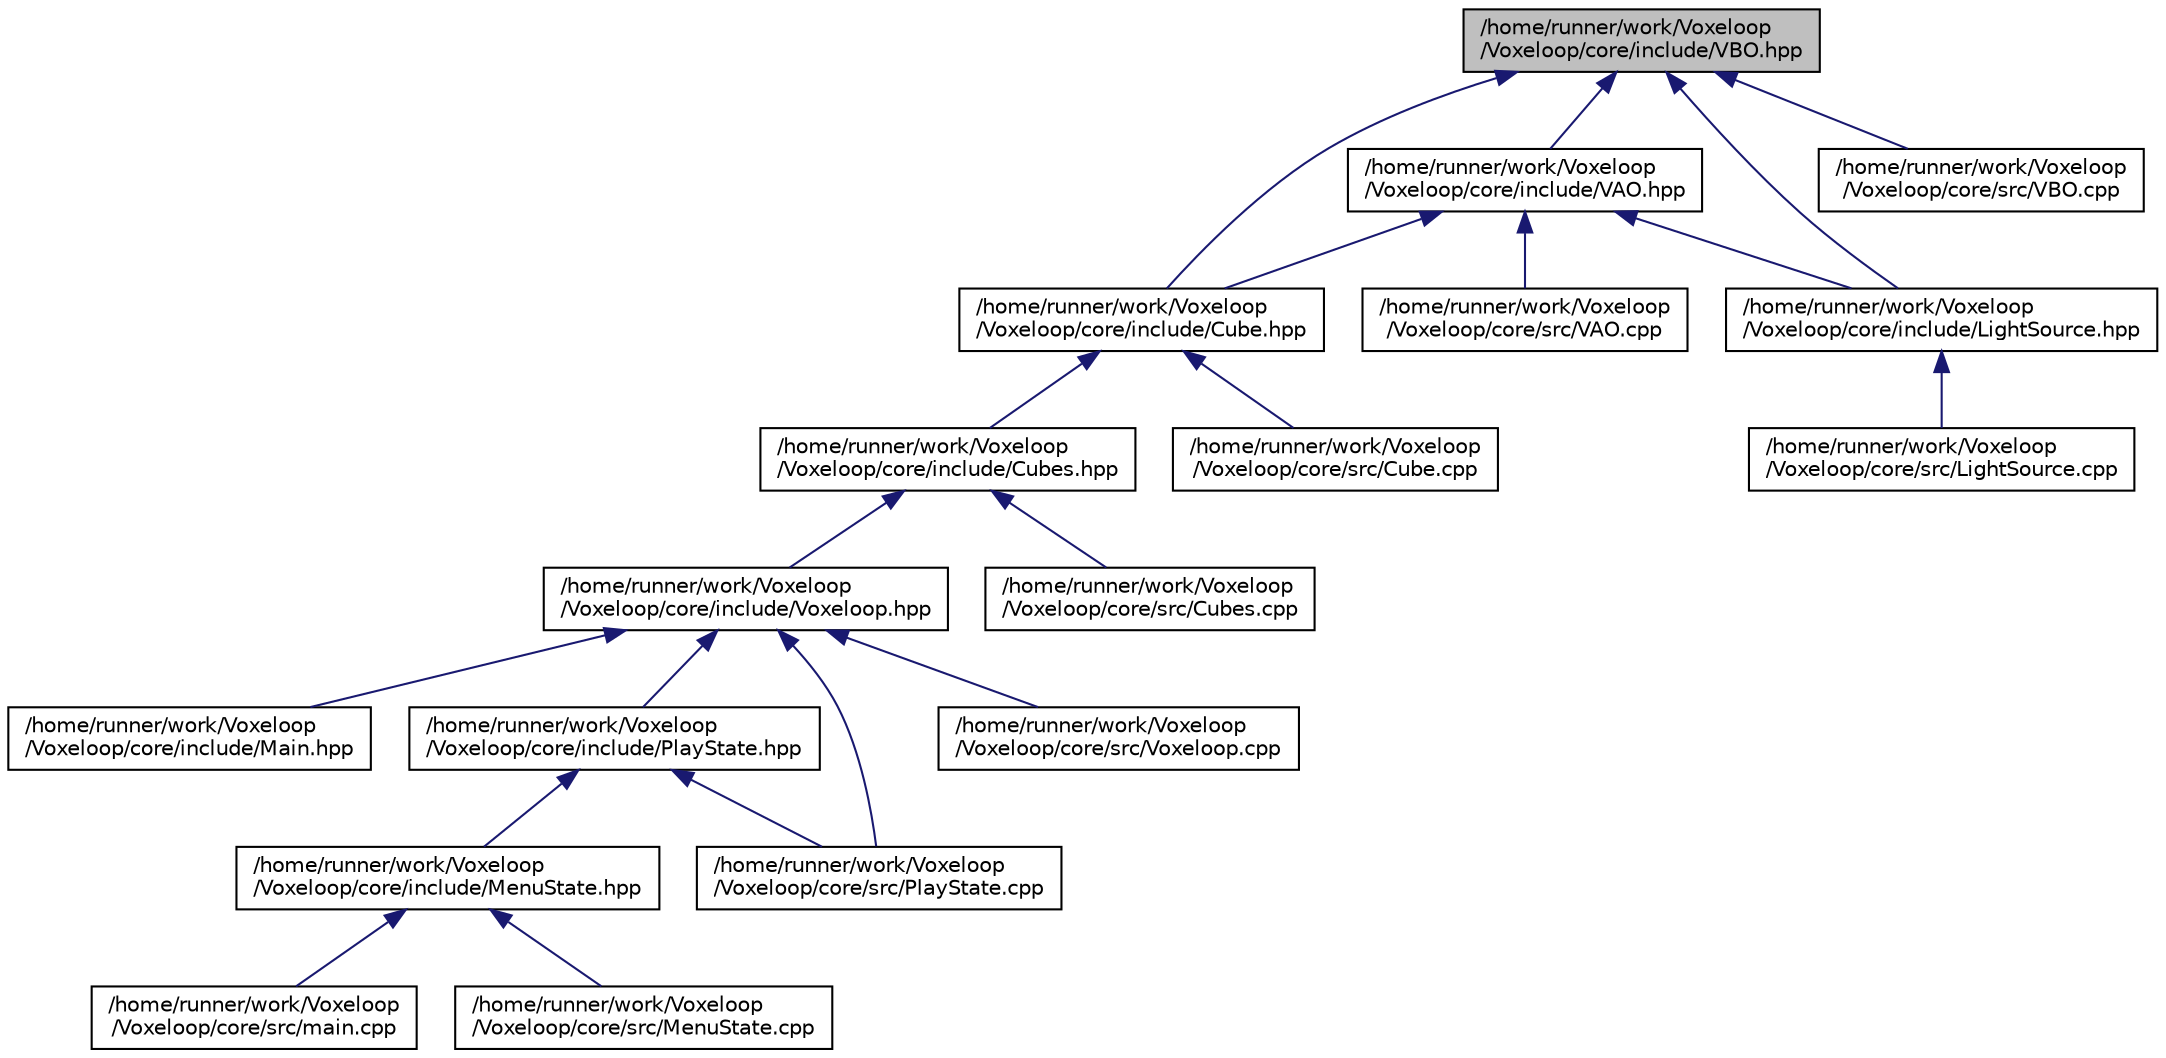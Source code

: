 digraph "/home/runner/work/Voxeloop/Voxeloop/core/include/VBO.hpp"
{
 // INTERACTIVE_SVG=YES
 // LATEX_PDF_SIZE
  edge [fontname="Helvetica",fontsize="10",labelfontname="Helvetica",labelfontsize="10"];
  node [fontname="Helvetica",fontsize="10",shape=record];
  Node1 [label="/home/runner/work/Voxeloop\l/Voxeloop/core/include/VBO.hpp",height=0.2,width=0.4,color="black", fillcolor="grey75", style="filled", fontcolor="black",tooltip=" "];
  Node1 -> Node2 [dir="back",color="midnightblue",fontsize="10",style="solid",fontname="Helvetica"];
  Node2 [label="/home/runner/work/Voxeloop\l/Voxeloop/core/include/VAO.hpp",height=0.2,width=0.4,color="black", fillcolor="white", style="filled",URL="$VAO_8hpp.html",tooltip=" "];
  Node2 -> Node3 [dir="back",color="midnightblue",fontsize="10",style="solid",fontname="Helvetica"];
  Node3 [label="/home/runner/work/Voxeloop\l/Voxeloop/core/include/Cube.hpp",height=0.2,width=0.4,color="black", fillcolor="white", style="filled",URL="$Cube_8hpp.html",tooltip=" "];
  Node3 -> Node4 [dir="back",color="midnightblue",fontsize="10",style="solid",fontname="Helvetica"];
  Node4 [label="/home/runner/work/Voxeloop\l/Voxeloop/core/include/Cubes.hpp",height=0.2,width=0.4,color="black", fillcolor="white", style="filled",URL="$Cubes_8hpp.html",tooltip=" "];
  Node4 -> Node5 [dir="back",color="midnightblue",fontsize="10",style="solid",fontname="Helvetica"];
  Node5 [label="/home/runner/work/Voxeloop\l/Voxeloop/core/include/Voxeloop.hpp",height=0.2,width=0.4,color="black", fillcolor="white", style="filled",URL="$Voxeloop_8hpp.html",tooltip=" "];
  Node5 -> Node6 [dir="back",color="midnightblue",fontsize="10",style="solid",fontname="Helvetica"];
  Node6 [label="/home/runner/work/Voxeloop\l/Voxeloop/core/include/Main.hpp",height=0.2,width=0.4,color="black", fillcolor="white", style="filled",URL="$Main_8hpp.html",tooltip=" "];
  Node5 -> Node7 [dir="back",color="midnightblue",fontsize="10",style="solid",fontname="Helvetica"];
  Node7 [label="/home/runner/work/Voxeloop\l/Voxeloop/core/include/PlayState.hpp",height=0.2,width=0.4,color="black", fillcolor="white", style="filled",URL="$PlayState_8hpp.html",tooltip=" "];
  Node7 -> Node8 [dir="back",color="midnightblue",fontsize="10",style="solid",fontname="Helvetica"];
  Node8 [label="/home/runner/work/Voxeloop\l/Voxeloop/core/include/MenuState.hpp",height=0.2,width=0.4,color="black", fillcolor="white", style="filled",URL="$MenuState_8hpp.html",tooltip=" "];
  Node8 -> Node9 [dir="back",color="midnightblue",fontsize="10",style="solid",fontname="Helvetica"];
  Node9 [label="/home/runner/work/Voxeloop\l/Voxeloop/core/src/main.cpp",height=0.2,width=0.4,color="black", fillcolor="white", style="filled",URL="$main_8cpp.html",tooltip=" "];
  Node8 -> Node10 [dir="back",color="midnightblue",fontsize="10",style="solid",fontname="Helvetica"];
  Node10 [label="/home/runner/work/Voxeloop\l/Voxeloop/core/src/MenuState.cpp",height=0.2,width=0.4,color="black", fillcolor="white", style="filled",URL="$MenuState_8cpp.html",tooltip=" "];
  Node7 -> Node11 [dir="back",color="midnightblue",fontsize="10",style="solid",fontname="Helvetica"];
  Node11 [label="/home/runner/work/Voxeloop\l/Voxeloop/core/src/PlayState.cpp",height=0.2,width=0.4,color="black", fillcolor="white", style="filled",URL="$PlayState_8cpp.html",tooltip=" "];
  Node5 -> Node11 [dir="back",color="midnightblue",fontsize="10",style="solid",fontname="Helvetica"];
  Node5 -> Node12 [dir="back",color="midnightblue",fontsize="10",style="solid",fontname="Helvetica"];
  Node12 [label="/home/runner/work/Voxeloop\l/Voxeloop/core/src/Voxeloop.cpp",height=0.2,width=0.4,color="black", fillcolor="white", style="filled",URL="$Voxeloop_8cpp.html",tooltip=" "];
  Node4 -> Node13 [dir="back",color="midnightblue",fontsize="10",style="solid",fontname="Helvetica"];
  Node13 [label="/home/runner/work/Voxeloop\l/Voxeloop/core/src/Cubes.cpp",height=0.2,width=0.4,color="black", fillcolor="white", style="filled",URL="$Cubes_8cpp.html",tooltip=" "];
  Node3 -> Node14 [dir="back",color="midnightblue",fontsize="10",style="solid",fontname="Helvetica"];
  Node14 [label="/home/runner/work/Voxeloop\l/Voxeloop/core/src/Cube.cpp",height=0.2,width=0.4,color="black", fillcolor="white", style="filled",URL="$Cube_8cpp.html",tooltip=" "];
  Node2 -> Node15 [dir="back",color="midnightblue",fontsize="10",style="solid",fontname="Helvetica"];
  Node15 [label="/home/runner/work/Voxeloop\l/Voxeloop/core/include/LightSource.hpp",height=0.2,width=0.4,color="black", fillcolor="white", style="filled",URL="$LightSource_8hpp.html",tooltip=" "];
  Node15 -> Node16 [dir="back",color="midnightblue",fontsize="10",style="solid",fontname="Helvetica"];
  Node16 [label="/home/runner/work/Voxeloop\l/Voxeloop/core/src/LightSource.cpp",height=0.2,width=0.4,color="black", fillcolor="white", style="filled",URL="$LightSource_8cpp.html",tooltip=" "];
  Node2 -> Node17 [dir="back",color="midnightblue",fontsize="10",style="solid",fontname="Helvetica"];
  Node17 [label="/home/runner/work/Voxeloop\l/Voxeloop/core/src/VAO.cpp",height=0.2,width=0.4,color="black", fillcolor="white", style="filled",URL="$VAO_8cpp.html",tooltip=" "];
  Node1 -> Node3 [dir="back",color="midnightblue",fontsize="10",style="solid",fontname="Helvetica"];
  Node1 -> Node15 [dir="back",color="midnightblue",fontsize="10",style="solid",fontname="Helvetica"];
  Node1 -> Node18 [dir="back",color="midnightblue",fontsize="10",style="solid",fontname="Helvetica"];
  Node18 [label="/home/runner/work/Voxeloop\l/Voxeloop/core/src/VBO.cpp",height=0.2,width=0.4,color="black", fillcolor="white", style="filled",URL="$VBO_8cpp.html",tooltip=" "];
}
